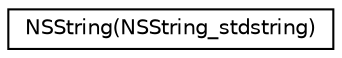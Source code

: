 digraph "Graphical Class Hierarchy"
{
 // LATEX_PDF_SIZE
  edge [fontname="Helvetica",fontsize="10",labelfontname="Helvetica",labelfontsize="10"];
  node [fontname="Helvetica",fontsize="10",shape=record];
  rankdir="LR";
  Node0 [label="NSString(NSString_stdstring)",height=0.2,width=0.4,color="black", fillcolor="white", style="filled",URL="$d5/de4/categoryNSString_07NSString__stdstring_08.html",tooltip=" "];
}
